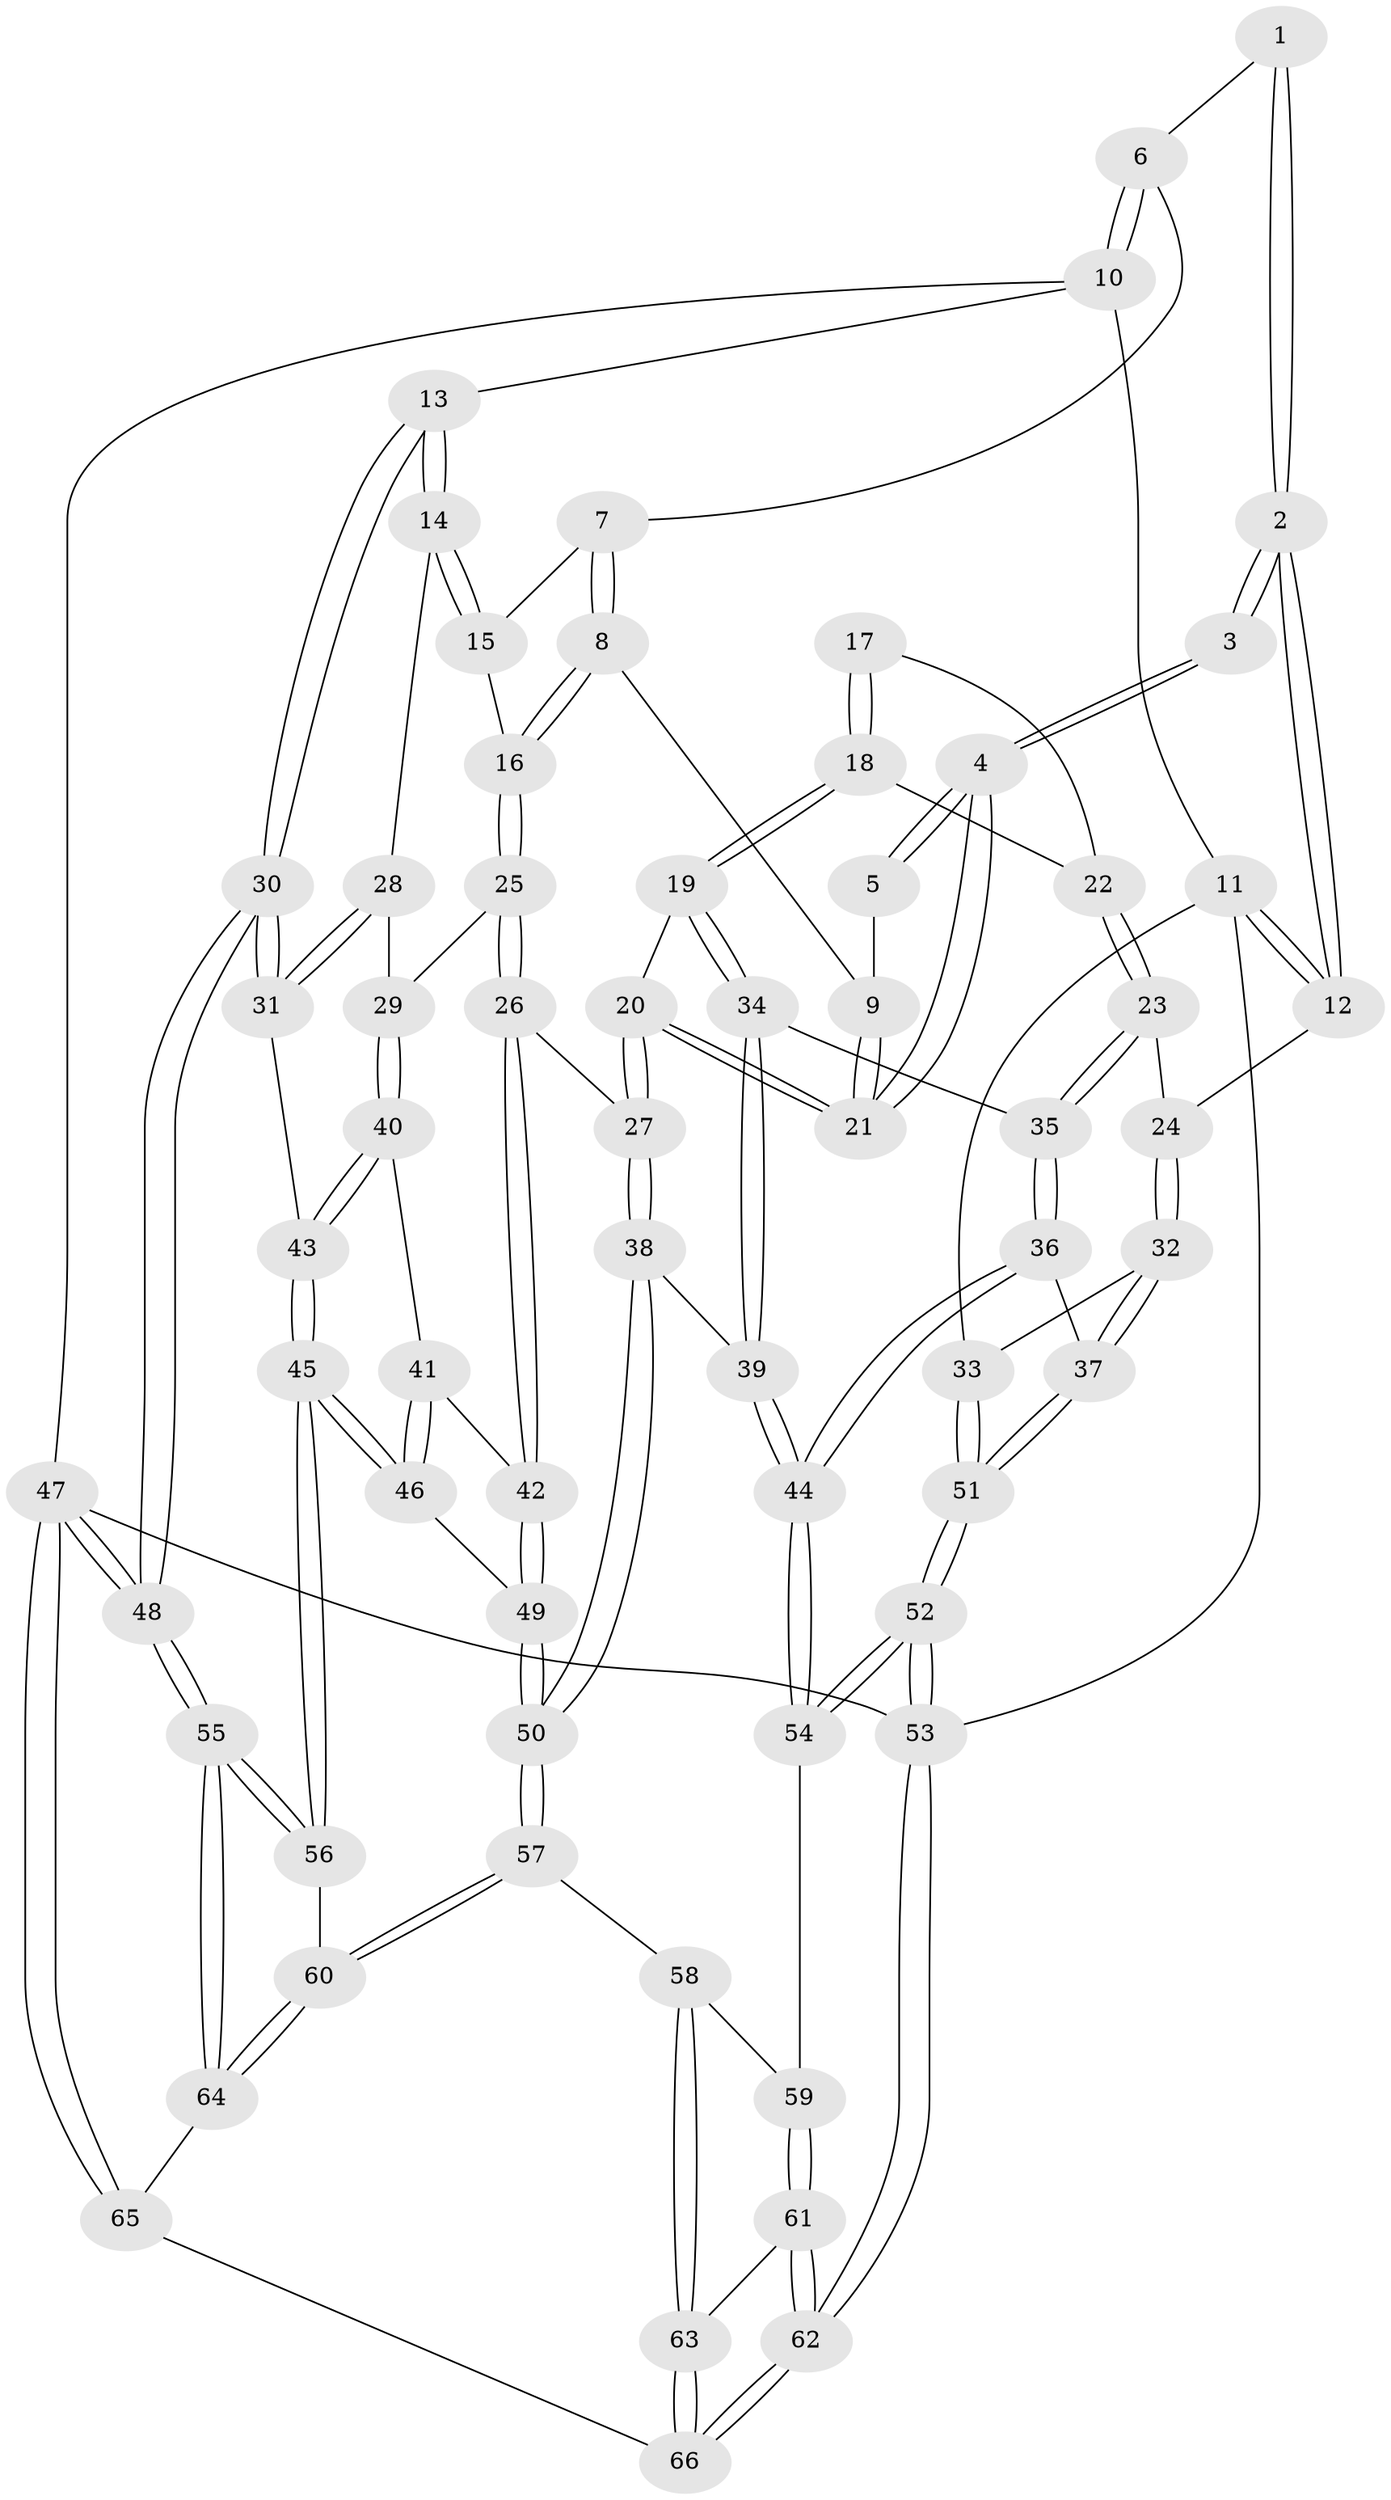 // Generated by graph-tools (version 1.1) at 2025/27/03/15/25 16:27:56]
// undirected, 66 vertices, 162 edges
graph export_dot {
graph [start="1"]
  node [color=gray90,style=filled];
  1 [pos="+0.5014386719384316+0"];
  2 [pos="+0+0"];
  3 [pos="+0+0"];
  4 [pos="+0.3723701472646473+0.17784589930873274"];
  5 [pos="+0.4722589711675629+0.023333093313443253"];
  6 [pos="+0.7285297866533241+0"];
  7 [pos="+0.6992087849099475+0"];
  8 [pos="+0.6379390984268483+0.1706524815496515"];
  9 [pos="+0.6121592041514755+0.17057403473613078"];
  10 [pos="+1+0"];
  11 [pos="+0+0"];
  12 [pos="+0+0"];
  13 [pos="+1+0.04947628052166796"];
  14 [pos="+0.9778227672395104+0.1935437031407427"];
  15 [pos="+0.8678340703865501+0.16425619078259207"];
  16 [pos="+0.6558431236827876+0.1999747116014208"];
  17 [pos="+0.03340781028078365+0"];
  18 [pos="+0.276547443908725+0.31463074459276447"];
  19 [pos="+0.323304111253697+0.3144759100154228"];
  20 [pos="+0.37668309598757865+0.2726036183210991"];
  21 [pos="+0.39068184357888613+0.2156148650670689"];
  22 [pos="+0.238447768009707+0.3190191971570107"];
  23 [pos="+0.1779091181509061+0.33586693764783304"];
  24 [pos="+0.13819444601892122+0.3272421177060896"];
  25 [pos="+0.6618209298168037+0.2211847703399159"];
  26 [pos="+0.5642773898158038+0.4118959007762365"];
  27 [pos="+0.500040672054526+0.3977093619941211"];
  28 [pos="+0.910033362064907+0.2695946662805405"];
  29 [pos="+0.7953474675809935+0.3366868377872051"];
  30 [pos="+1+0.6257864435528345"];
  31 [pos="+0.9869937548086857+0.5361009387940145"];
  32 [pos="+0.06301604252153045+0.3864793866870224"];
  33 [pos="+0+0.3128085072503133"];
  34 [pos="+0.310273130518819+0.42974281240760015"];
  35 [pos="+0.1866837255078328+0.4325395802928549"];
  36 [pos="+0.15559326539254273+0.5188487229732219"];
  37 [pos="+0.09513598367115937+0.5051285130241215"];
  38 [pos="+0.3474442782389418+0.5836461342409603"];
  39 [pos="+0.3277458504091193+0.5779386256399385"];
  40 [pos="+0.790116866083253+0.39867726243071216"];
  41 [pos="+0.7048779261231113+0.44407440114826685"];
  42 [pos="+0.5766215928713718+0.4284820839881087"];
  43 [pos="+0.8809125441782021+0.508976405684153"];
  44 [pos="+0.25093256409639153+0.598703443797705"];
  45 [pos="+0.7166932104074433+0.631424106483615"];
  46 [pos="+0.711226188403893+0.6248954229006604"];
  47 [pos="+1+1"];
  48 [pos="+1+0.9722079747155628"];
  49 [pos="+0.5723203390112256+0.5530598277251211"];
  50 [pos="+0.4358624722860836+0.6534163381165201"];
  51 [pos="+0+0.7108926910591047"];
  52 [pos="+0+0.9804616670192753"];
  53 [pos="+0+1"];
  54 [pos="+0.17933670263985088+0.7069675126435662"];
  55 [pos="+1+0.9409005014803136"];
  56 [pos="+0.7201163820122619+0.6803124809675493"];
  57 [pos="+0.4553557119532022+0.7148539193762227"];
  58 [pos="+0.43888319378840673+0.7478194900053464"];
  59 [pos="+0.2820069198591844+0.7957685667717578"];
  60 [pos="+0.6250927307444853+0.7688927430653011"];
  61 [pos="+0.2795248695613891+0.8964406840548936"];
  62 [pos="+0+1"];
  63 [pos="+0.4282994946203173+0.8636652830568287"];
  64 [pos="+0.6378056294027605+0.8450454686962727"];
  65 [pos="+0.5543325117424326+1"];
  66 [pos="+0.5501299426880706+1"];
  1 -- 2;
  1 -- 2;
  1 -- 6;
  2 -- 3;
  2 -- 3;
  2 -- 12;
  2 -- 12;
  3 -- 4;
  3 -- 4;
  4 -- 5;
  4 -- 5;
  4 -- 21;
  4 -- 21;
  5 -- 9;
  6 -- 7;
  6 -- 10;
  6 -- 10;
  7 -- 8;
  7 -- 8;
  7 -- 15;
  8 -- 9;
  8 -- 16;
  8 -- 16;
  9 -- 21;
  9 -- 21;
  10 -- 11;
  10 -- 13;
  10 -- 47;
  11 -- 12;
  11 -- 12;
  11 -- 33;
  11 -- 53;
  12 -- 24;
  13 -- 14;
  13 -- 14;
  13 -- 30;
  13 -- 30;
  14 -- 15;
  14 -- 15;
  14 -- 28;
  15 -- 16;
  16 -- 25;
  16 -- 25;
  17 -- 18;
  17 -- 18;
  17 -- 22;
  18 -- 19;
  18 -- 19;
  18 -- 22;
  19 -- 20;
  19 -- 34;
  19 -- 34;
  20 -- 21;
  20 -- 21;
  20 -- 27;
  20 -- 27;
  22 -- 23;
  22 -- 23;
  23 -- 24;
  23 -- 35;
  23 -- 35;
  24 -- 32;
  24 -- 32;
  25 -- 26;
  25 -- 26;
  25 -- 29;
  26 -- 27;
  26 -- 42;
  26 -- 42;
  27 -- 38;
  27 -- 38;
  28 -- 29;
  28 -- 31;
  28 -- 31;
  29 -- 40;
  29 -- 40;
  30 -- 31;
  30 -- 31;
  30 -- 48;
  30 -- 48;
  31 -- 43;
  32 -- 33;
  32 -- 37;
  32 -- 37;
  33 -- 51;
  33 -- 51;
  34 -- 35;
  34 -- 39;
  34 -- 39;
  35 -- 36;
  35 -- 36;
  36 -- 37;
  36 -- 44;
  36 -- 44;
  37 -- 51;
  37 -- 51;
  38 -- 39;
  38 -- 50;
  38 -- 50;
  39 -- 44;
  39 -- 44;
  40 -- 41;
  40 -- 43;
  40 -- 43;
  41 -- 42;
  41 -- 46;
  41 -- 46;
  42 -- 49;
  42 -- 49;
  43 -- 45;
  43 -- 45;
  44 -- 54;
  44 -- 54;
  45 -- 46;
  45 -- 46;
  45 -- 56;
  45 -- 56;
  46 -- 49;
  47 -- 48;
  47 -- 48;
  47 -- 65;
  47 -- 65;
  47 -- 53;
  48 -- 55;
  48 -- 55;
  49 -- 50;
  49 -- 50;
  50 -- 57;
  50 -- 57;
  51 -- 52;
  51 -- 52;
  52 -- 53;
  52 -- 53;
  52 -- 54;
  52 -- 54;
  53 -- 62;
  53 -- 62;
  54 -- 59;
  55 -- 56;
  55 -- 56;
  55 -- 64;
  55 -- 64;
  56 -- 60;
  57 -- 58;
  57 -- 60;
  57 -- 60;
  58 -- 59;
  58 -- 63;
  58 -- 63;
  59 -- 61;
  59 -- 61;
  60 -- 64;
  60 -- 64;
  61 -- 62;
  61 -- 62;
  61 -- 63;
  62 -- 66;
  62 -- 66;
  63 -- 66;
  63 -- 66;
  64 -- 65;
  65 -- 66;
}

